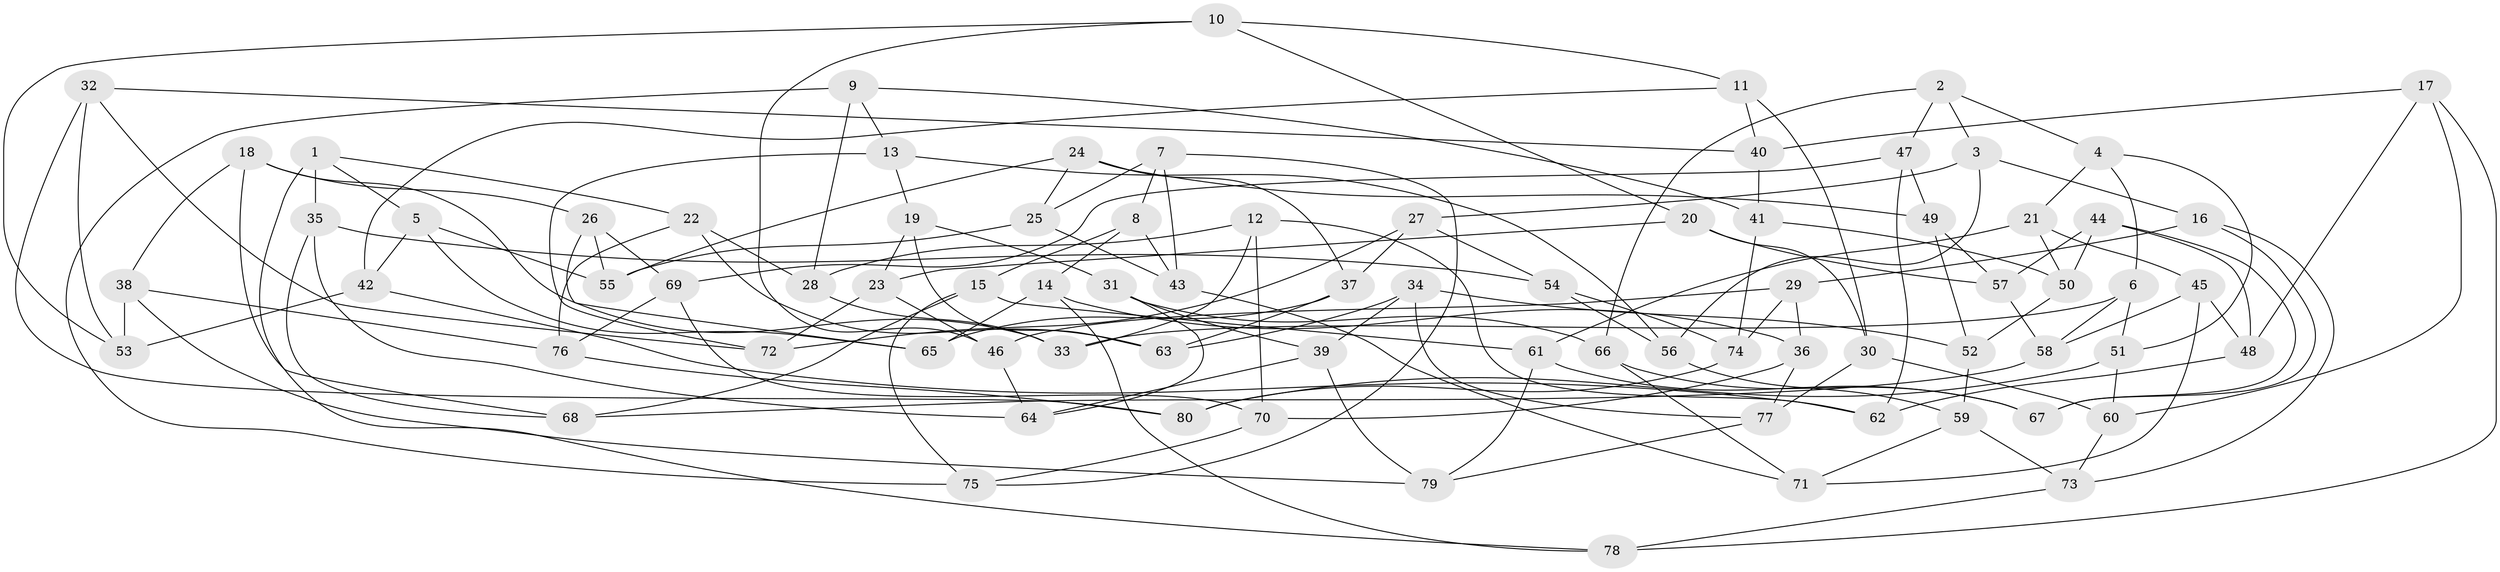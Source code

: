 // Generated by graph-tools (version 1.1) at 2025/02/03/09/25 03:02:58]
// undirected, 80 vertices, 160 edges
graph export_dot {
graph [start="1"]
  node [color=gray90,style=filled];
  1;
  2;
  3;
  4;
  5;
  6;
  7;
  8;
  9;
  10;
  11;
  12;
  13;
  14;
  15;
  16;
  17;
  18;
  19;
  20;
  21;
  22;
  23;
  24;
  25;
  26;
  27;
  28;
  29;
  30;
  31;
  32;
  33;
  34;
  35;
  36;
  37;
  38;
  39;
  40;
  41;
  42;
  43;
  44;
  45;
  46;
  47;
  48;
  49;
  50;
  51;
  52;
  53;
  54;
  55;
  56;
  57;
  58;
  59;
  60;
  61;
  62;
  63;
  64;
  65;
  66;
  67;
  68;
  69;
  70;
  71;
  72;
  73;
  74;
  75;
  76;
  77;
  78;
  79;
  80;
  1 -- 22;
  1 -- 5;
  1 -- 78;
  1 -- 35;
  2 -- 3;
  2 -- 66;
  2 -- 47;
  2 -- 4;
  3 -- 27;
  3 -- 16;
  3 -- 56;
  4 -- 21;
  4 -- 6;
  4 -- 51;
  5 -- 42;
  5 -- 55;
  5 -- 65;
  6 -- 51;
  6 -- 33;
  6 -- 58;
  7 -- 75;
  7 -- 43;
  7 -- 8;
  7 -- 25;
  8 -- 43;
  8 -- 14;
  8 -- 15;
  9 -- 41;
  9 -- 28;
  9 -- 75;
  9 -- 13;
  10 -- 46;
  10 -- 20;
  10 -- 11;
  10 -- 53;
  11 -- 42;
  11 -- 30;
  11 -- 40;
  12 -- 33;
  12 -- 62;
  12 -- 70;
  12 -- 28;
  13 -- 72;
  13 -- 19;
  13 -- 56;
  14 -- 36;
  14 -- 78;
  14 -- 65;
  15 -- 68;
  15 -- 75;
  15 -- 61;
  16 -- 67;
  16 -- 73;
  16 -- 29;
  17 -- 48;
  17 -- 40;
  17 -- 78;
  17 -- 60;
  18 -- 33;
  18 -- 68;
  18 -- 26;
  18 -- 38;
  19 -- 63;
  19 -- 31;
  19 -- 23;
  20 -- 57;
  20 -- 23;
  20 -- 30;
  21 -- 61;
  21 -- 50;
  21 -- 45;
  22 -- 63;
  22 -- 28;
  22 -- 76;
  23 -- 46;
  23 -- 72;
  24 -- 37;
  24 -- 49;
  24 -- 55;
  24 -- 25;
  25 -- 43;
  25 -- 55;
  26 -- 65;
  26 -- 55;
  26 -- 69;
  27 -- 72;
  27 -- 37;
  27 -- 54;
  28 -- 33;
  29 -- 74;
  29 -- 36;
  29 -- 46;
  30 -- 77;
  30 -- 60;
  31 -- 39;
  31 -- 66;
  31 -- 64;
  32 -- 80;
  32 -- 53;
  32 -- 72;
  32 -- 40;
  34 -- 63;
  34 -- 52;
  34 -- 77;
  34 -- 39;
  35 -- 64;
  35 -- 54;
  35 -- 68;
  36 -- 70;
  36 -- 77;
  37 -- 65;
  37 -- 63;
  38 -- 79;
  38 -- 76;
  38 -- 53;
  39 -- 64;
  39 -- 79;
  40 -- 41;
  41 -- 50;
  41 -- 74;
  42 -- 62;
  42 -- 53;
  43 -- 71;
  44 -- 57;
  44 -- 50;
  44 -- 48;
  44 -- 67;
  45 -- 58;
  45 -- 48;
  45 -- 71;
  46 -- 64;
  47 -- 49;
  47 -- 69;
  47 -- 62;
  48 -- 62;
  49 -- 52;
  49 -- 57;
  50 -- 52;
  51 -- 80;
  51 -- 60;
  52 -- 59;
  54 -- 56;
  54 -- 74;
  56 -- 59;
  57 -- 58;
  58 -- 68;
  59 -- 73;
  59 -- 71;
  60 -- 73;
  61 -- 67;
  61 -- 79;
  66 -- 67;
  66 -- 71;
  69 -- 70;
  69 -- 76;
  70 -- 75;
  73 -- 78;
  74 -- 80;
  76 -- 80;
  77 -- 79;
}
